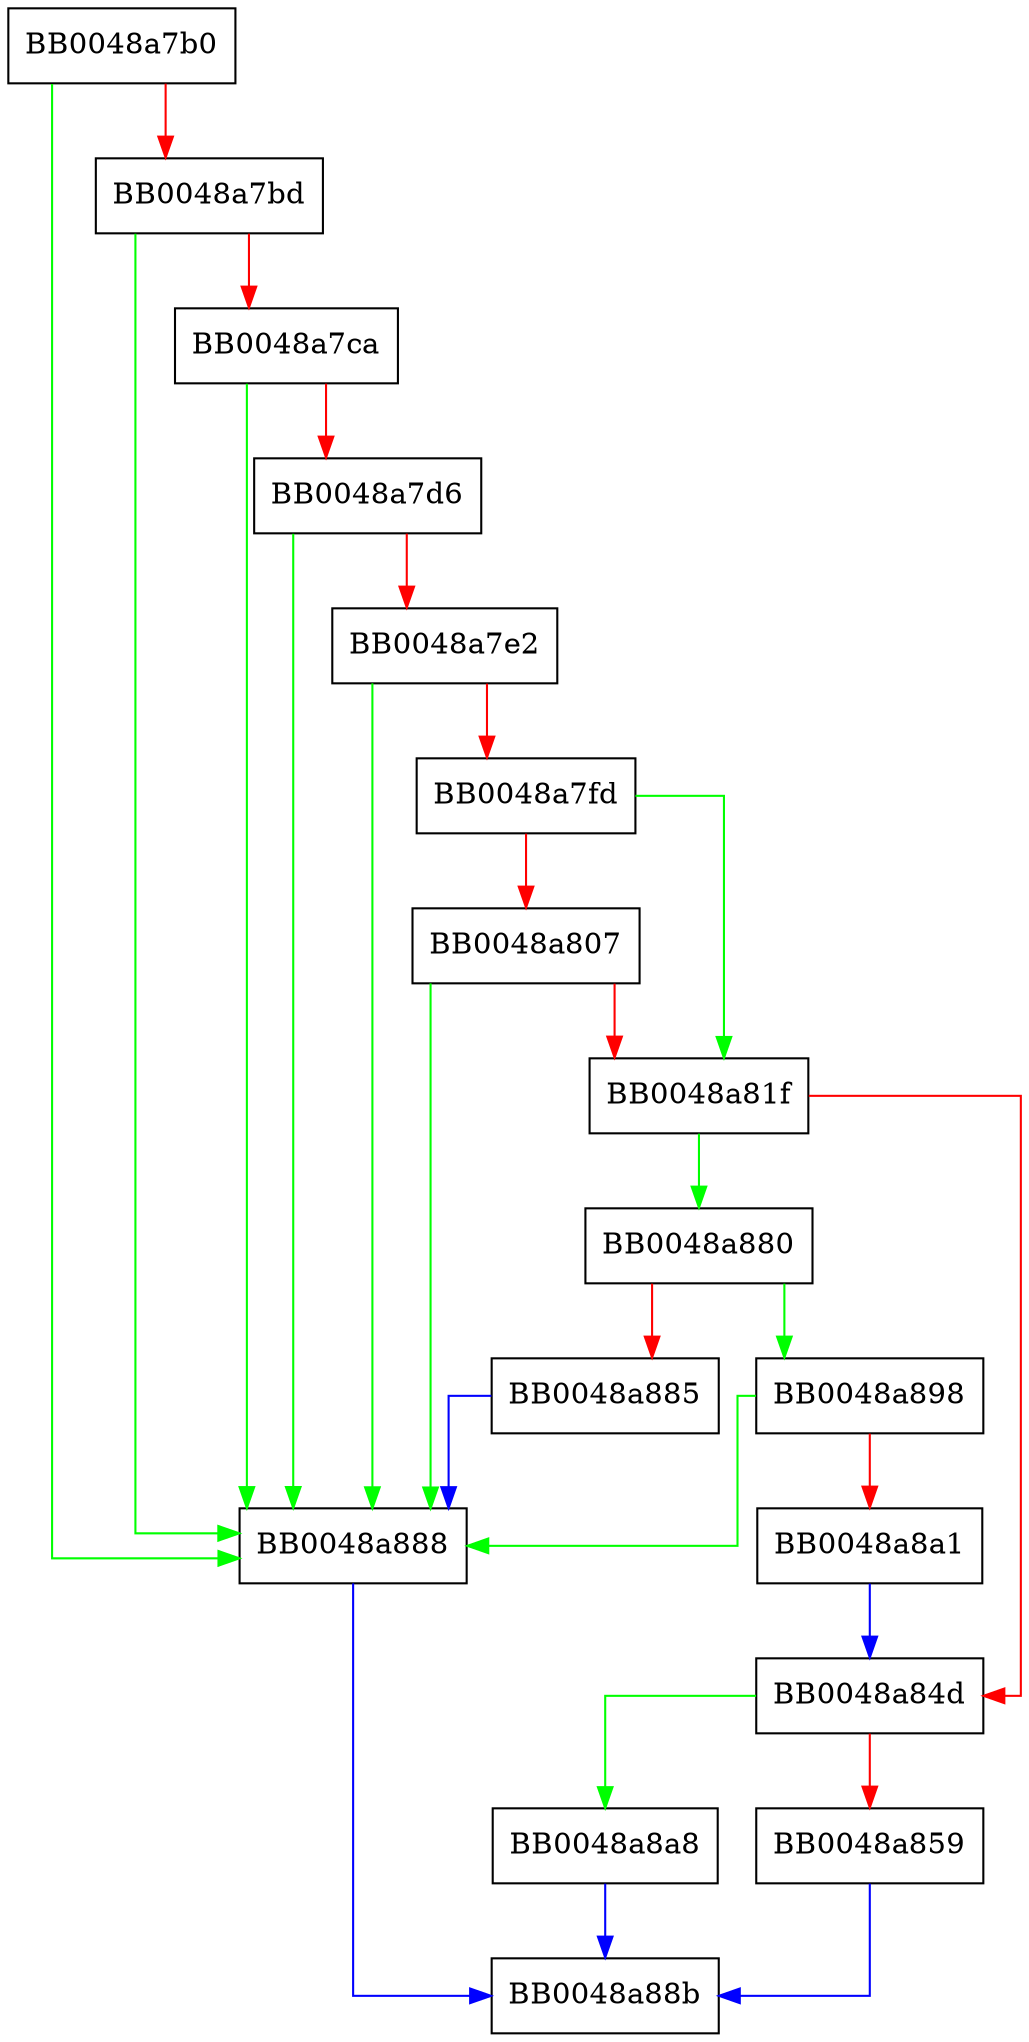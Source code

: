 digraph SSL_copy_session_id {
  node [shape="box"];
  graph [splines=ortho];
  BB0048a7b0 -> BB0048a888 [color="green"];
  BB0048a7b0 -> BB0048a7bd [color="red"];
  BB0048a7bd -> BB0048a888 [color="green"];
  BB0048a7bd -> BB0048a7ca [color="red"];
  BB0048a7ca -> BB0048a888 [color="green"];
  BB0048a7ca -> BB0048a7d6 [color="red"];
  BB0048a7d6 -> BB0048a888 [color="green"];
  BB0048a7d6 -> BB0048a7e2 [color="red"];
  BB0048a7e2 -> BB0048a888 [color="green"];
  BB0048a7e2 -> BB0048a7fd [color="red"];
  BB0048a7fd -> BB0048a81f [color="green"];
  BB0048a7fd -> BB0048a807 [color="red"];
  BB0048a807 -> BB0048a888 [color="green"];
  BB0048a807 -> BB0048a81f [color="red"];
  BB0048a81f -> BB0048a880 [color="green"];
  BB0048a81f -> BB0048a84d [color="red"];
  BB0048a84d -> BB0048a8a8 [color="green"];
  BB0048a84d -> BB0048a859 [color="red"];
  BB0048a859 -> BB0048a88b [color="blue"];
  BB0048a880 -> BB0048a898 [color="green"];
  BB0048a880 -> BB0048a885 [color="red"];
  BB0048a885 -> BB0048a888 [color="blue"];
  BB0048a888 -> BB0048a88b [color="blue"];
  BB0048a898 -> BB0048a888 [color="green"];
  BB0048a898 -> BB0048a8a1 [color="red"];
  BB0048a8a1 -> BB0048a84d [color="blue"];
  BB0048a8a8 -> BB0048a88b [color="blue"];
}